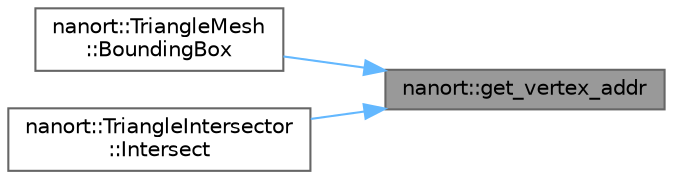 digraph "nanort::get_vertex_addr"
{
 // LATEX_PDF_SIZE
  bgcolor="transparent";
  edge [fontname=Helvetica,fontsize=10,labelfontname=Helvetica,labelfontsize=10];
  node [fontname=Helvetica,fontsize=10,shape=box,height=0.2,width=0.4];
  rankdir="RL";
  Node1 [label="nanort::get_vertex_addr",height=0.2,width=0.4,color="gray40", fillcolor="grey60", style="filled", fontcolor="black",tooltip=" "];
  Node1 -> Node2 [dir="back",color="steelblue1",style="solid"];
  Node2 [label="nanort::TriangleMesh\l::BoundingBox",height=0.2,width=0.4,color="grey40", fillcolor="white", style="filled",URL="$a01491.html#aba236136712b2ac9ed6a732a92649839",tooltip="Compute bounding box for prim_indexth triangle. This function is called for each primitive in BVH bui..."];
  Node1 -> Node3 [dir="back",color="steelblue1",style="solid"];
  Node3 [label="nanort::TriangleIntersector\l::Intersect",height=0.2,width=0.4,color="grey40", fillcolor="white", style="filled",URL="$a01499.html#ac392e9a3133446809b902a178ea9092b",tooltip="Do ray intersection stuff for prim_index th primitive and return hit distance t, barycentric coordina..."];
}
